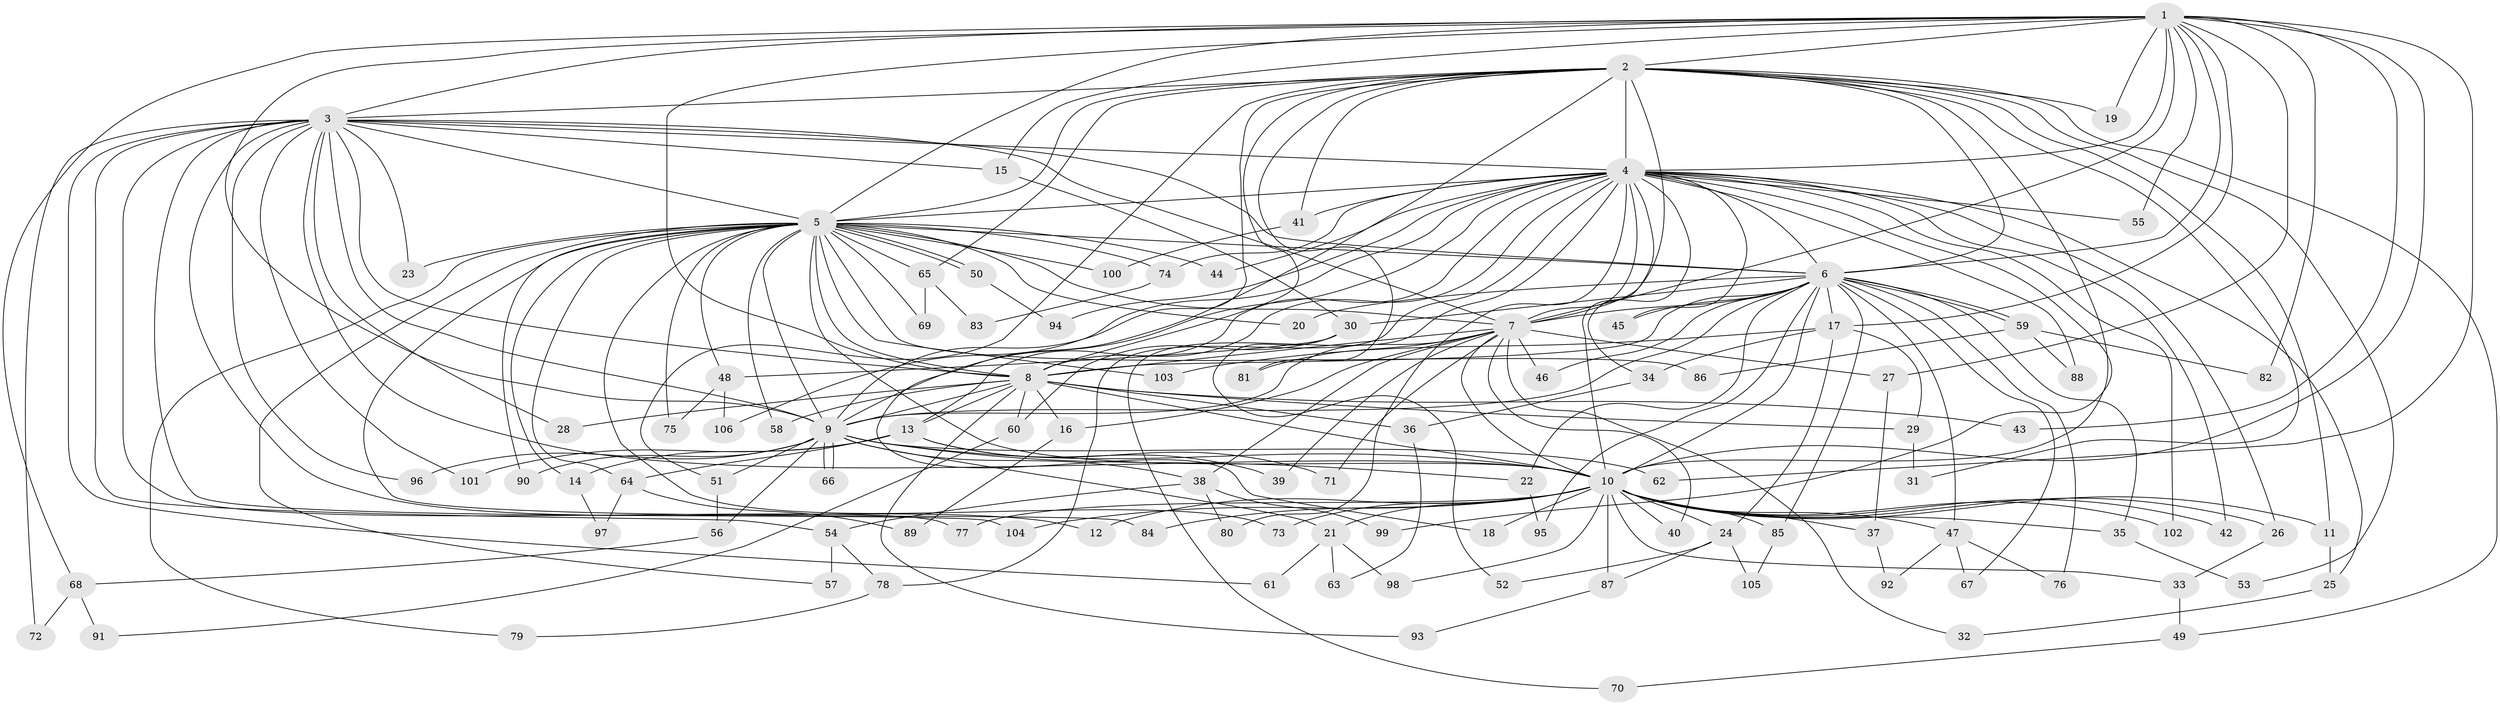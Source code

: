 // coarse degree distribution, {15: 0.011627906976744186, 19: 0.011627906976744186, 18: 0.011627906976744186, 35: 0.011627906976744186, 27: 0.011627906976744186, 21: 0.011627906976744186, 16: 0.011627906976744186, 17: 0.011627906976744186, 26: 0.011627906976744186, 4: 0.09302325581395349, 2: 0.5930232558139535, 8: 0.011627906976744186, 7: 0.011627906976744186, 5: 0.03488372093023256, 3: 0.12790697674418605, 6: 0.011627906976744186, 1: 0.011627906976744186}
// Generated by graph-tools (version 1.1) at 2025/51/02/27/25 19:51:48]
// undirected, 106 vertices, 237 edges
graph export_dot {
graph [start="1"]
  node [color=gray90,style=filled];
  1;
  2;
  3;
  4;
  5;
  6;
  7;
  8;
  9;
  10;
  11;
  12;
  13;
  14;
  15;
  16;
  17;
  18;
  19;
  20;
  21;
  22;
  23;
  24;
  25;
  26;
  27;
  28;
  29;
  30;
  31;
  32;
  33;
  34;
  35;
  36;
  37;
  38;
  39;
  40;
  41;
  42;
  43;
  44;
  45;
  46;
  47;
  48;
  49;
  50;
  51;
  52;
  53;
  54;
  55;
  56;
  57;
  58;
  59;
  60;
  61;
  62;
  63;
  64;
  65;
  66;
  67;
  68;
  69;
  70;
  71;
  72;
  73;
  74;
  75;
  76;
  77;
  78;
  79;
  80;
  81;
  82;
  83;
  84;
  85;
  86;
  87;
  88;
  89;
  90;
  91;
  92;
  93;
  94;
  95;
  96;
  97;
  98;
  99;
  100;
  101;
  102;
  103;
  104;
  105;
  106;
  1 -- 2;
  1 -- 3;
  1 -- 4;
  1 -- 5;
  1 -- 6;
  1 -- 7;
  1 -- 8;
  1 -- 9;
  1 -- 10;
  1 -- 15;
  1 -- 17;
  1 -- 19;
  1 -- 27;
  1 -- 43;
  1 -- 55;
  1 -- 62;
  1 -- 68;
  1 -- 82;
  2 -- 3;
  2 -- 4;
  2 -- 5;
  2 -- 6;
  2 -- 7;
  2 -- 8;
  2 -- 9;
  2 -- 10;
  2 -- 11;
  2 -- 18;
  2 -- 19;
  2 -- 31;
  2 -- 41;
  2 -- 49;
  2 -- 51;
  2 -- 53;
  2 -- 65;
  2 -- 81;
  3 -- 4;
  3 -- 5;
  3 -- 6;
  3 -- 7;
  3 -- 8;
  3 -- 9;
  3 -- 10;
  3 -- 12;
  3 -- 15;
  3 -- 23;
  3 -- 28;
  3 -- 54;
  3 -- 61;
  3 -- 72;
  3 -- 77;
  3 -- 96;
  3 -- 101;
  3 -- 104;
  4 -- 5;
  4 -- 6;
  4 -- 7;
  4 -- 8;
  4 -- 9;
  4 -- 10;
  4 -- 13;
  4 -- 25;
  4 -- 26;
  4 -- 34;
  4 -- 41;
  4 -- 42;
  4 -- 44;
  4 -- 45;
  4 -- 55;
  4 -- 70;
  4 -- 74;
  4 -- 78;
  4 -- 80;
  4 -- 88;
  4 -- 94;
  4 -- 99;
  4 -- 102;
  4 -- 106;
  5 -- 6;
  5 -- 7;
  5 -- 8;
  5 -- 9;
  5 -- 10;
  5 -- 14;
  5 -- 20;
  5 -- 23;
  5 -- 44;
  5 -- 48;
  5 -- 50;
  5 -- 50;
  5 -- 57;
  5 -- 58;
  5 -- 64;
  5 -- 65;
  5 -- 69;
  5 -- 73;
  5 -- 74;
  5 -- 75;
  5 -- 79;
  5 -- 84;
  5 -- 86;
  5 -- 90;
  5 -- 100;
  5 -- 103;
  6 -- 7;
  6 -- 8;
  6 -- 9;
  6 -- 10;
  6 -- 17;
  6 -- 20;
  6 -- 22;
  6 -- 30;
  6 -- 35;
  6 -- 45;
  6 -- 46;
  6 -- 47;
  6 -- 59;
  6 -- 59;
  6 -- 67;
  6 -- 76;
  6 -- 85;
  6 -- 95;
  7 -- 8;
  7 -- 9;
  7 -- 10;
  7 -- 16;
  7 -- 27;
  7 -- 32;
  7 -- 38;
  7 -- 39;
  7 -- 40;
  7 -- 46;
  7 -- 71;
  7 -- 81;
  8 -- 9;
  8 -- 10;
  8 -- 13;
  8 -- 16;
  8 -- 28;
  8 -- 29;
  8 -- 36;
  8 -- 43;
  8 -- 58;
  8 -- 60;
  8 -- 93;
  9 -- 10;
  9 -- 21;
  9 -- 22;
  9 -- 38;
  9 -- 51;
  9 -- 56;
  9 -- 62;
  9 -- 66;
  9 -- 66;
  9 -- 90;
  9 -- 96;
  10 -- 11;
  10 -- 12;
  10 -- 18;
  10 -- 21;
  10 -- 24;
  10 -- 26;
  10 -- 33;
  10 -- 35;
  10 -- 37;
  10 -- 40;
  10 -- 42;
  10 -- 47;
  10 -- 73;
  10 -- 77;
  10 -- 84;
  10 -- 85;
  10 -- 87;
  10 -- 98;
  10 -- 102;
  10 -- 104;
  11 -- 25;
  13 -- 14;
  13 -- 39;
  13 -- 64;
  13 -- 71;
  13 -- 101;
  14 -- 97;
  15 -- 30;
  16 -- 89;
  17 -- 24;
  17 -- 29;
  17 -- 34;
  17 -- 103;
  21 -- 61;
  21 -- 63;
  21 -- 98;
  22 -- 95;
  24 -- 52;
  24 -- 87;
  24 -- 105;
  25 -- 32;
  26 -- 33;
  27 -- 37;
  29 -- 31;
  30 -- 48;
  30 -- 52;
  30 -- 60;
  33 -- 49;
  34 -- 36;
  35 -- 53;
  36 -- 63;
  37 -- 92;
  38 -- 54;
  38 -- 80;
  38 -- 99;
  41 -- 100;
  47 -- 67;
  47 -- 76;
  47 -- 92;
  48 -- 75;
  48 -- 106;
  49 -- 70;
  50 -- 94;
  51 -- 56;
  54 -- 57;
  54 -- 78;
  56 -- 68;
  59 -- 82;
  59 -- 86;
  59 -- 88;
  60 -- 91;
  64 -- 89;
  64 -- 97;
  65 -- 69;
  65 -- 83;
  68 -- 72;
  68 -- 91;
  74 -- 83;
  78 -- 79;
  85 -- 105;
  87 -- 93;
}
